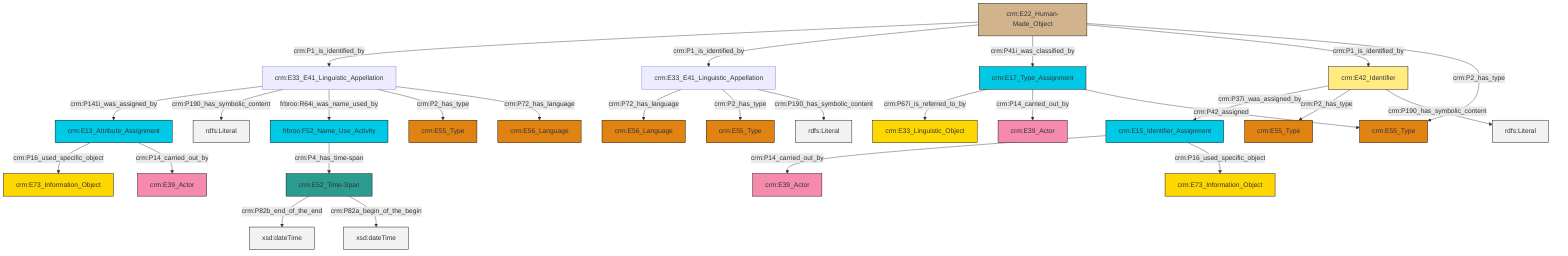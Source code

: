 graph TD
classDef Literal fill:#f2f2f2,stroke:#000000;
classDef CRM_Entity fill:#FFFFFF,stroke:#000000;
classDef Temporal_Entity fill:#00C9E6, stroke:#000000;
classDef Type fill:#E18312, stroke:#000000;
classDef Time-Span fill:#2C9C91, stroke:#000000;
classDef Appellation fill:#FFEB7F, stroke:#000000;
classDef Place fill:#008836, stroke:#000000;
classDef Persistent_Item fill:#B266B2, stroke:#000000;
classDef Conceptual_Object fill:#FFD700, stroke:#000000;
classDef Physical_Thing fill:#D2B48C, stroke:#000000;
classDef Actor fill:#f58aad, stroke:#000000;
classDef PC_Classes fill:#4ce600, stroke:#000000;
classDef Multi fill:#cccccc,stroke:#000000;

0["crm:E33_E41_Linguistic_Appellation"]:::Default -->|crm:P141i_was_assigned_by| 1["crm:E13_Attribute_Assignment"]:::Temporal_Entity
6["crm:E15_Identifier_Assignment"]:::Temporal_Entity -->|crm:P14_carried_out_by| 7["crm:E39_Actor"]:::Actor
8["crm:E33_E41_Linguistic_Appellation"]:::Default -->|crm:P72_has_language| 9["crm:E56_Language"]:::Type
12["crm:E52_Time-Span"]:::Time-Span -->|crm:P82b_end_of_the_end| 13[xsd:dateTime]:::Literal
1["crm:E13_Attribute_Assignment"]:::Temporal_Entity -->|crm:P16_used_specific_object| 2["crm:E73_Information_Object"]:::Conceptual_Object
0["crm:E33_E41_Linguistic_Appellation"]:::Default -->|crm:P190_has_symbolic_content| 15[rdfs:Literal]:::Literal
17["frbroo:F52_Name_Use_Activity"]:::Temporal_Entity -->|crm:P4_has_time-span| 12["crm:E52_Time-Span"]:::Time-Span
18["crm:E42_Identifier"]:::Appellation -->|crm:P37i_was_assigned_by| 6["crm:E15_Identifier_Assignment"]:::Temporal_Entity
18["crm:E42_Identifier"]:::Appellation -->|crm:P2_has_type| 21["crm:E55_Type"]:::Type
8["crm:E33_E41_Linguistic_Appellation"]:::Default -->|crm:P2_has_type| 19["crm:E55_Type"]:::Type
18["crm:E42_Identifier"]:::Appellation -->|crm:P190_has_symbolic_content| 27[rdfs:Literal]:::Literal
28["crm:E22_Human-Made_Object"]:::Physical_Thing -->|crm:P1_is_identified_by| 0["crm:E33_E41_Linguistic_Appellation"]:::Default
28["crm:E22_Human-Made_Object"]:::Physical_Thing -->|crm:P1_is_identified_by| 8["crm:E33_E41_Linguistic_Appellation"]:::Default
0["crm:E33_E41_Linguistic_Appellation"]:::Default -->|frbroo:R64i_was_name_used_by| 17["frbroo:F52_Name_Use_Activity"]:::Temporal_Entity
8["crm:E33_E41_Linguistic_Appellation"]:::Default -->|crm:P190_has_symbolic_content| 33[rdfs:Literal]:::Literal
0["crm:E33_E41_Linguistic_Appellation"]:::Default -->|crm:P2_has_type| 34["crm:E55_Type"]:::Type
25["crm:E17_Type_Assignment"]:::Temporal_Entity -->|crm:P67i_is_referred_to_by| 10["crm:E33_Linguistic_Object"]:::Conceptual_Object
0["crm:E33_E41_Linguistic_Appellation"]:::Default -->|crm:P72_has_language| 4["crm:E56_Language"]:::Type
28["crm:E22_Human-Made_Object"]:::Physical_Thing -->|crm:P41i_was_classified_by| 25["crm:E17_Type_Assignment"]:::Temporal_Entity
6["crm:E15_Identifier_Assignment"]:::Temporal_Entity -->|crm:P16_used_specific_object| 36["crm:E73_Information_Object"]:::Conceptual_Object
28["crm:E22_Human-Made_Object"]:::Physical_Thing -->|crm:P1_is_identified_by| 18["crm:E42_Identifier"]:::Appellation
12["crm:E52_Time-Span"]:::Time-Span -->|crm:P82a_begin_of_the_begin| 40[xsd:dateTime]:::Literal
1["crm:E13_Attribute_Assignment"]:::Temporal_Entity -->|crm:P14_carried_out_by| 43["crm:E39_Actor"]:::Actor
25["crm:E17_Type_Assignment"]:::Temporal_Entity -->|crm:P14_carried_out_by| 41["crm:E39_Actor"]:::Actor
28["crm:E22_Human-Made_Object"]:::Physical_Thing -->|crm:P2_has_type| 29["crm:E55_Type"]:::Type
25["crm:E17_Type_Assignment"]:::Temporal_Entity -->|crm:P42_assigned| 29["crm:E55_Type"]:::Type